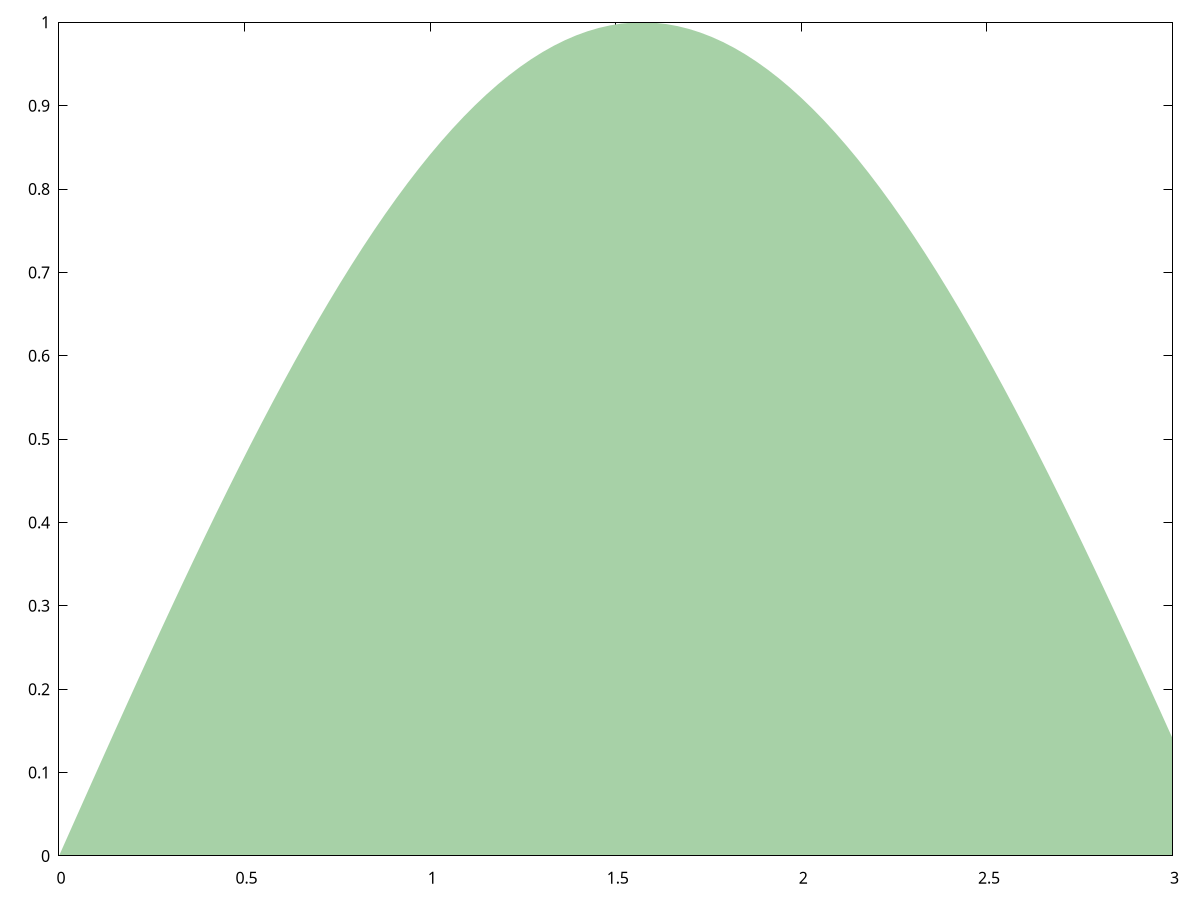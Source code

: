 set terminal pngcairo transparent size 1600,1000 enhanced font 'Verdana,20'
set out "../../src/ch1/img/area_chart2.png"
unset key
set style fill solid 0.4 noborder
set style function filledcurves y=0
set xrange [0:3]
plot sin(x) lc rgb "forest-green"